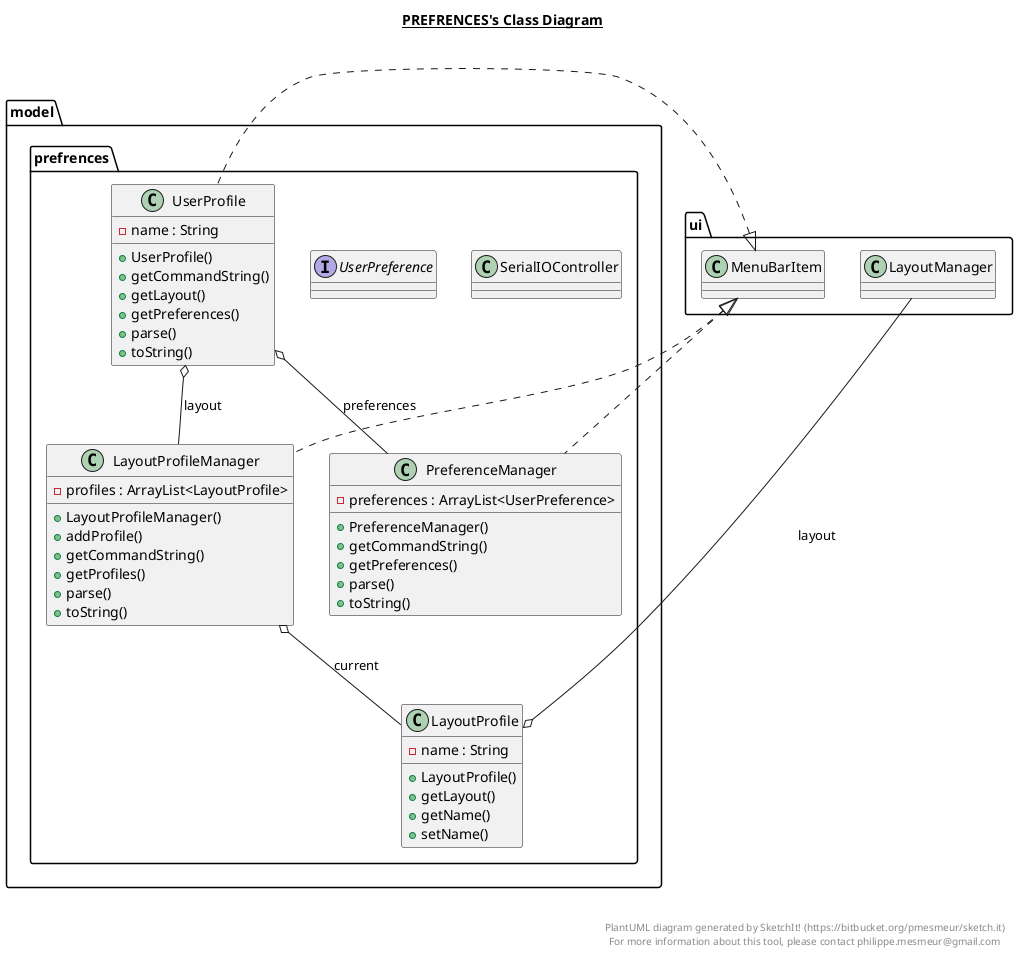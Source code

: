 @startuml

title __PREFRENCES's Class Diagram__\n

  namespace model.prefrences {
    class model.prefrences.LayoutProfile {
        - name : String
        + LayoutProfile()
        + getLayout()
        + getName()
        + setName()
    }
  }
  

  namespace model.prefrences {
    class model.prefrences.LayoutProfileManager {
        - profiles : ArrayList<LayoutProfile>
        + LayoutProfileManager()
        + addProfile()
        + getCommandString()
        + getProfiles()
        + parse()
        + toString()
    }
  }
  

  namespace model.prefrences {
    class model.prefrences.PreferenceManager {
        - preferences : ArrayList<UserPreference>
        + PreferenceManager()
        + getCommandString()
        + getPreferences()
        + parse()
        + toString()
    }
  }
  

  namespace model.prefrences {
    class model.prefrences.SerialIOController {
    }
  }
  

  namespace model.prefrences {
    interface model.prefrences.UserPreference {
    }
  }
  

  namespace model.prefrences {
    class model.prefrences.UserProfile {
        - name : String
        + UserProfile()
        + getCommandString()
        + getLayout()
        + getPreferences()
        + parse()
        + toString()
    }
  }
  

  model.prefrences.LayoutProfile o-- ui.LayoutManager : layout
  model.prefrences.LayoutProfileManager .up.|> ui.MenuBarItem
  model.prefrences.LayoutProfileManager o-- model.prefrences.LayoutProfile : current
  model.prefrences.PreferenceManager .up.|> ui.MenuBarItem
  model.prefrences.UserProfile .up.|> ui.MenuBarItem
  model.prefrences.UserProfile o-- model.prefrences.LayoutProfileManager : layout
  model.prefrences.UserProfile o-- model.prefrences.PreferenceManager : preferences


right footer


PlantUML diagram generated by SketchIt! (https://bitbucket.org/pmesmeur/sketch.it)
For more information about this tool, please contact philippe.mesmeur@gmail.com
endfooter

@enduml
